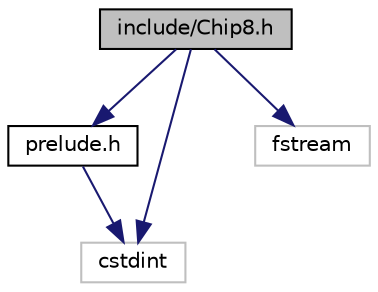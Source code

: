 digraph "include/Chip8.h"
{
 // LATEX_PDF_SIZE
  edge [fontname="Helvetica",fontsize="10",labelfontname="Helvetica",labelfontsize="10"];
  node [fontname="Helvetica",fontsize="10",shape=record];
  Node1 [label="include/Chip8.h",height=0.2,width=0.4,color="black", fillcolor="grey75", style="filled", fontcolor="black",tooltip="Header class for Chip8 core."];
  Node1 -> Node2 [color="midnightblue",fontsize="10",style="solid",fontname="Helvetica"];
  Node2 [label="prelude.h",height=0.2,width=0.4,color="black", fillcolor="white", style="filled",URL="$prelude_8h.html",tooltip="This file contains important constants, enums, etc., that are to be used in multiple places in the co..."];
  Node2 -> Node3 [color="midnightblue",fontsize="10",style="solid",fontname="Helvetica"];
  Node3 [label="cstdint",height=0.2,width=0.4,color="grey75", fillcolor="white", style="filled",tooltip=" "];
  Node1 -> Node3 [color="midnightblue",fontsize="10",style="solid",fontname="Helvetica"];
  Node1 -> Node4 [color="midnightblue",fontsize="10",style="solid",fontname="Helvetica"];
  Node4 [label="fstream",height=0.2,width=0.4,color="grey75", fillcolor="white", style="filled",tooltip=" "];
}
